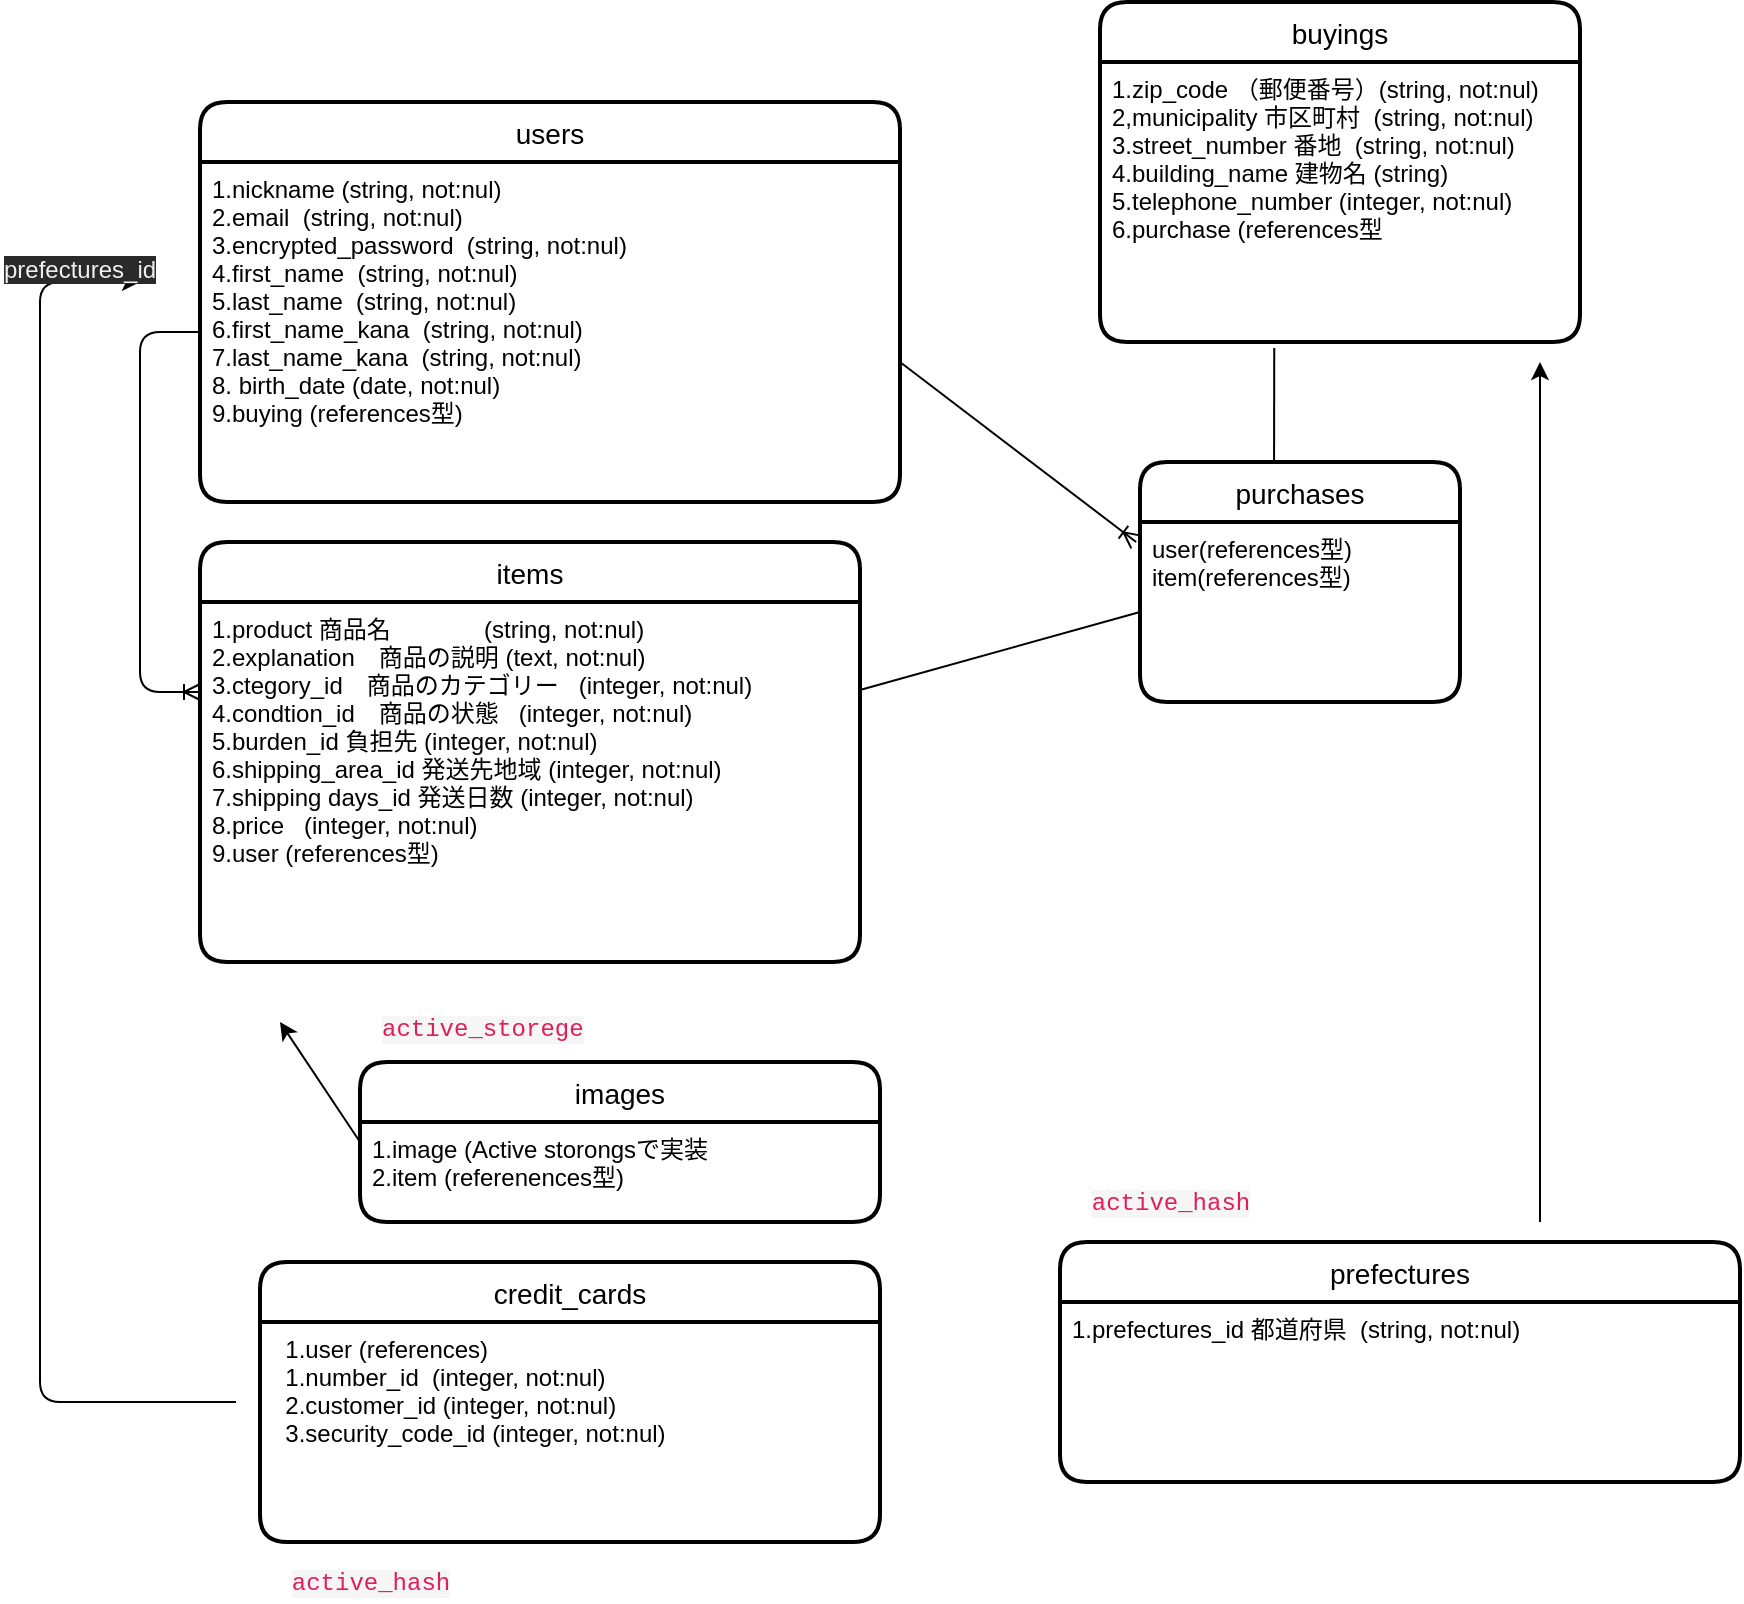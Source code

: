 <mxfile version="13.10.0" type="embed">
    <diagram id="12TWwKTnYDeRp8K-xVe-" name="ページ1">
        <mxGraphModel dx="1795" dy="168" grid="1" gridSize="10" guides="1" tooltips="1" connect="1" arrows="1" fold="1" page="1" pageScale="1" pageWidth="827" pageHeight="1169" math="0" shadow="0">
            <root>
                <mxCell id="0"/>
                <mxCell id="1" parent="0"/>
                <mxCell id="21" value="users" style="swimlane;childLayout=stackLayout;horizontal=1;startSize=30;horizontalStack=0;rounded=1;fontSize=14;fontStyle=0;strokeWidth=2;resizeParent=0;resizeLast=1;shadow=0;dashed=0;align=center;" parent="1" vertex="1">
                    <mxGeometry x="40" y="70" width="350" height="200" as="geometry"/>
                </mxCell>
                <mxCell id="22" value="1.nickname (string, not:nul)&#10;2.email  (string, not:nul)&#10;3.encrypted_password  (string, not:nul)&#10;4.first_name  (string, not:nul)&#10;5.last_name  (string, not:nul)&#10;6.first_name_kana  (string, not:nul)&#10;7.last_name_kana  (string, not:nul)&#10;8. birth_date (date, not:nul)&#10;9.buying (references型) &#10;" style="align=left;strokeColor=none;fillColor=none;spacingLeft=4;fontSize=12;verticalAlign=top;resizable=0;rotatable=0;part=1;" parent="21" vertex="1">
                    <mxGeometry y="30" width="350" height="170" as="geometry"/>
                </mxCell>
                <mxCell id="23" value="credit_cards" style="swimlane;childLayout=stackLayout;horizontal=1;startSize=30;horizontalStack=0;rounded=1;fontSize=14;fontStyle=0;strokeWidth=2;resizeParent=0;resizeLast=1;shadow=0;dashed=0;align=center;" parent="1" vertex="1">
                    <mxGeometry x="70" y="650" width="310" height="140" as="geometry"/>
                </mxCell>
                <mxCell id="24" value="  1.user (references)&#10;  1.number_id  (integer, not:nul)&#10;  2.customer_id (integer, not:nul)&#10;  3.security_code_id (integer, not:nul)&#10;" style="align=left;strokeColor=none;fillColor=none;spacingLeft=4;fontSize=12;verticalAlign=top;resizable=0;rotatable=0;part=1;" parent="23" vertex="1">
                    <mxGeometry y="30" width="310" height="110" as="geometry"/>
                </mxCell>
                <mxCell id="25" value="items" style="swimlane;childLayout=stackLayout;horizontal=1;startSize=30;horizontalStack=0;rounded=1;fontSize=14;fontStyle=0;strokeWidth=2;resizeParent=0;resizeLast=1;shadow=0;dashed=0;align=center;" parent="1" vertex="1">
                    <mxGeometry x="40" y="290" width="330" height="210" as="geometry"/>
                </mxCell>
                <mxCell id="26" value="1.product 商品名              (string, not:nul)&#10;2.explanation　商品の説明 (text, not:nul)&#10;3.ctegory_id　商品のカテゴリー   (integer, not:nul)&#10;4.condtion_id　商品の状態   (integer, not:nul)&#10;5.burden_id 負担先 (integer, not:nul)&#10;6.shipping_area_id 発送先地域 (integer, not:nul)&#10;7.shipping days_id 発送日数 (integer, not:nul)&#10;8.price   (integer, not:nul) &#10;9.user (references型)&#10;" style="align=left;strokeColor=none;fillColor=none;spacingLeft=4;fontSize=12;verticalAlign=top;resizable=0;rotatable=0;part=1;" parent="25" vertex="1">
                    <mxGeometry y="30" width="330" height="180" as="geometry"/>
                </mxCell>
                <mxCell id="30" value="buyings" style="swimlane;childLayout=stackLayout;horizontal=1;startSize=30;horizontalStack=0;rounded=1;fontSize=14;fontStyle=0;strokeWidth=2;resizeParent=0;resizeLast=1;shadow=0;dashed=0;align=center;" parent="1" vertex="1">
                    <mxGeometry x="490" y="20" width="240" height="170" as="geometry"/>
                </mxCell>
                <mxCell id="31" value="1.zip_code （郵便番号）(string, not:nul)&#10;2,municipality 市区町村  (string, not:nul)&#10;3.street_number 番地  (string, not:nul)&#10;4.building_name 建物名 (string)&#10;5.telephone_number (integer, not:nul)&#10;6.purchase (references型" style="align=left;strokeColor=none;fillColor=none;spacingLeft=4;fontSize=12;verticalAlign=top;resizable=0;rotatable=0;part=1;" parent="30" vertex="1">
                    <mxGeometry y="30" width="240" height="140" as="geometry"/>
                </mxCell>
                <mxCell id="76" value="" style="swimlane;childLayout=stackLayout;horizontal=1;startSize=30;horizontalStack=0;rounded=1;fontSize=14;fontStyle=0;strokeWidth=2;resizeParent=0;resizeLast=1;shadow=0;dashed=0;align=center;" parent="30" vertex="1">
                    <mxGeometry y="170" width="240" as="geometry"/>
                </mxCell>
                <mxCell id="37" value="images" style="swimlane;childLayout=stackLayout;horizontal=1;startSize=30;horizontalStack=0;rounded=1;fontSize=14;fontStyle=0;strokeWidth=2;resizeParent=0;resizeLast=1;shadow=0;dashed=0;align=center;" parent="1" vertex="1">
                    <mxGeometry x="120" y="550" width="260" height="80" as="geometry"/>
                </mxCell>
                <mxCell id="38" value="1.image (Active storongsで実装&#10;2.item (referenences型)" style="align=left;strokeColor=none;fillColor=none;spacingLeft=4;fontSize=12;verticalAlign=top;resizable=0;rotatable=0;part=1;" parent="37" vertex="1">
                    <mxGeometry y="30" width="260" height="50" as="geometry"/>
                </mxCell>
                <mxCell id="61" value="" style="fontSize=12;html=1;endArrow=ERoneToMany;exitX=0;exitY=0.5;exitDx=0;exitDy=0;entryX=0;entryY=0.25;entryDx=0;entryDy=0;" parent="1" source="22" target="26" edge="1">
                    <mxGeometry width="100" height="100" relative="1" as="geometry">
                        <mxPoint x="410" y="380" as="sourcePoint"/>
                        <mxPoint x="490" y="340" as="targetPoint"/>
                        <Array as="points">
                            <mxPoint x="10" y="185"/>
                            <mxPoint x="10" y="365"/>
                        </Array>
                    </mxGeometry>
                </mxCell>
                <mxCell id="96" value="prefectures" style="swimlane;childLayout=stackLayout;horizontal=1;startSize=30;horizontalStack=0;rounded=1;fontSize=14;fontStyle=0;strokeWidth=2;resizeParent=0;resizeLast=1;shadow=0;dashed=0;align=center;" parent="1" vertex="1">
                    <mxGeometry x="470" y="640" width="340" height="120" as="geometry"/>
                </mxCell>
                <mxCell id="97" value="1.prefectures_id 都道府県  (string, not:nul)" style="align=left;strokeColor=none;fillColor=none;spacingLeft=4;fontSize=12;verticalAlign=top;resizable=0;rotatable=0;part=1;" parent="96" vertex="1">
                    <mxGeometry y="30" width="340" height="90" as="geometry"/>
                </mxCell>
                <mxCell id="99" value="&lt;span style=&quot;color: rgb(224 , 30 , 90) ; font-family: &amp;#34;monaco&amp;#34; , &amp;#34;menlo&amp;#34; , &amp;#34;consolas&amp;#34; , &amp;#34;courier new&amp;#34; , monospace ; background-color: rgba(29 , 28 , 29 , 0.04)&quot;&gt;active_hash&lt;/span&gt;" style="text;html=1;align=center;verticalAlign=middle;resizable=0;points=[];autosize=1;" parent="1" vertex="1">
                    <mxGeometry x="480" y="610" width="90" height="20" as="geometry"/>
                </mxCell>
                <mxCell id="100" value="&lt;span style=&quot;color: rgb(224 , 30 , 90) ; font-family: &amp;#34;monaco&amp;#34; , &amp;#34;menlo&amp;#34; , &amp;#34;consolas&amp;#34; , &amp;#34;courier new&amp;#34; , monospace ; font-size: 12px ; font-style: normal ; font-weight: 400 ; letter-spacing: normal ; text-align: center ; text-indent: 0px ; text-transform: none ; word-spacing: 0px ; background-color: rgba(29 , 28 , 29 , 0.04) ; display: inline ; float: none&quot;&gt;active_storege&lt;br&gt;&lt;br&gt;&lt;/span&gt;" style="text;whiteSpace=wrap;html=1;" parent="1" vertex="1">
                    <mxGeometry x="129" y="519" width="100" height="30" as="geometry"/>
                </mxCell>
                <mxCell id="102" value="" style="endArrow=classic;html=1;exitX=0;exitY=0.5;exitDx=0;exitDy=0;" parent="1" source="37" edge="1">
                    <mxGeometry width="50" height="50" relative="1" as="geometry">
                        <mxPoint x="480" y="470" as="sourcePoint"/>
                        <mxPoint x="80" y="530" as="targetPoint"/>
                    </mxGeometry>
                </mxCell>
                <mxCell id="103" value="purchases" style="swimlane;childLayout=stackLayout;horizontal=1;startSize=30;horizontalStack=0;rounded=1;fontSize=14;fontStyle=0;strokeWidth=2;resizeParent=0;resizeLast=1;shadow=0;dashed=0;align=center;" parent="1" vertex="1">
                    <mxGeometry x="510" y="250" width="160" height="120" as="geometry"/>
                </mxCell>
                <mxCell id="104" value="user(references型) &#10;item(references型) " style="align=left;strokeColor=none;fillColor=none;spacingLeft=4;fontSize=12;verticalAlign=top;resizable=0;rotatable=0;part=1;" parent="103" vertex="1">
                    <mxGeometry y="30" width="160" height="90" as="geometry"/>
                </mxCell>
                <mxCell id="107" value="" style="fontSize=12;html=1;endArrow=ERoneToMany;entryX=-0.012;entryY=0.111;entryDx=0;entryDy=0;entryPerimeter=0;" parent="1" target="104" edge="1">
                    <mxGeometry width="100" height="100" relative="1" as="geometry">
                        <mxPoint x="390" y="200" as="sourcePoint"/>
                        <mxPoint x="490" y="100" as="targetPoint"/>
                    </mxGeometry>
                </mxCell>
                <mxCell id="108" value="" style="endArrow=none;html=1;rounded=0;exitX=0.363;exitY=1.021;exitDx=0;exitDy=0;exitPerimeter=0;entryX=0.419;entryY=0.008;entryDx=0;entryDy=0;entryPerimeter=0;" parent="1" source="31" target="103" edge="1">
                    <mxGeometry relative="1" as="geometry">
                        <mxPoint x="430" y="300" as="sourcePoint"/>
                        <mxPoint x="590" y="300" as="targetPoint"/>
                    </mxGeometry>
                </mxCell>
                <mxCell id="112" value="" style="endArrow=classic;html=1;" parent="1" edge="1">
                    <mxGeometry width="50" height="50" relative="1" as="geometry">
                        <mxPoint x="710" y="630" as="sourcePoint"/>
                        <mxPoint x="710" y="200" as="targetPoint"/>
                    </mxGeometry>
                </mxCell>
                <mxCell id="93" value="&lt;span style=&quot;color: rgb(224 , 30 , 90) ; font-family: &amp;#34;monaco&amp;#34; , &amp;#34;menlo&amp;#34; , &amp;#34;consolas&amp;#34; , &amp;#34;courier new&amp;#34; , monospace ; background-color: rgba(29 , 28 , 29 , 0.04)&quot;&gt;active_hash&lt;/span&gt;" style="text;html=1;align=center;verticalAlign=middle;resizable=0;points=[];autosize=1;" parent="1" vertex="1">
                    <mxGeometry x="-30" y="800" width="310" height="20" as="geometry"/>
                </mxCell>
                <mxCell id="113" value="" style="endArrow=classic;html=1;" parent="1" edge="1">
                    <mxGeometry width="50" height="50" relative="1" as="geometry">
                        <mxPoint x="58" y="720" as="sourcePoint"/>
                        <mxPoint x="10" y="160" as="targetPoint"/>
                        <Array as="points">
                            <mxPoint x="-40" y="720"/>
                            <mxPoint x="-40" y="160"/>
                        </Array>
                    </mxGeometry>
                </mxCell>
                <mxCell id="114" value="" style="endArrow=none;html=1;rounded=0;entryX=0;entryY=0.5;entryDx=0;entryDy=0;" parent="1" source="26" target="104" edge="1">
                    <mxGeometry relative="1" as="geometry">
                        <mxPoint x="220" y="350" as="sourcePoint"/>
                        <mxPoint x="380" y="350" as="targetPoint"/>
                    </mxGeometry>
                </mxCell>
                <mxCell id="115" value="&lt;meta charset=&quot;utf-8&quot;&gt;&lt;span style=&quot;color: rgb(240, 240, 240); font-family: helvetica; font-size: 12px; font-style: normal; font-weight: 400; letter-spacing: normal; text-align: left; text-indent: 0px; text-transform: none; word-spacing: 0px; background-color: rgb(42, 42, 42); display: inline; float: none;&quot;&gt;prefectures_id&lt;/span&gt;" style="text;whiteSpace=wrap;html=1;" vertex="1" parent="1">
                    <mxGeometry x="-60" y="140" width="100" height="30" as="geometry"/>
                </mxCell>
            </root>
        </mxGraphModel>
    </diagram>
</mxfile>